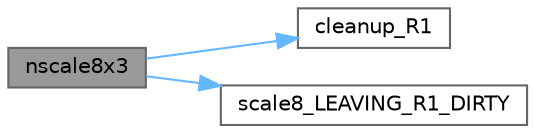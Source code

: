 digraph "nscale8x3"
{
 // LATEX_PDF_SIZE
  bgcolor="transparent";
  edge [fontname=Helvetica,fontsize=10,labelfontname=Helvetica,labelfontsize=10];
  node [fontname=Helvetica,fontsize=10,shape=box,height=0.2,width=0.4];
  rankdir="LR";
  Node1 [id="Node000001",label="nscale8x3",height=0.2,width=0.4,color="gray40", fillcolor="grey60", style="filled", fontcolor="black",tooltip="Scale three one-byte values by a fourth one, which is treated as the numerator of a fraction whose de..."];
  Node1 -> Node2 [id="edge1_Node000001_Node000002",color="steelblue1",style="solid",tooltip=" "];
  Node2 [id="Node000002",label="cleanup_R1",height=0.2,width=0.4,color="grey40", fillcolor="white", style="filled",URL="$d0/da5/group___scaling_dirty.html#ga3fade00fb4cf5b937b973128198a7a79",tooltip="Clean up the r1 register after a series of *LEAVING_R1_DIRTY calls."];
  Node1 -> Node3 [id="edge2_Node000001_Node000003",color="steelblue1",style="solid",tooltip=" "];
  Node3 [id="Node000003",label="scale8_LEAVING_R1_DIRTY",height=0.2,width=0.4,color="grey40", fillcolor="white", style="filled",URL="$d0/da5/group___scaling_dirty.html#ga7386235cada3aca429b189681d2ec56d",tooltip="This version of scale8() does not clean up the R1 register on AVR."];
}
